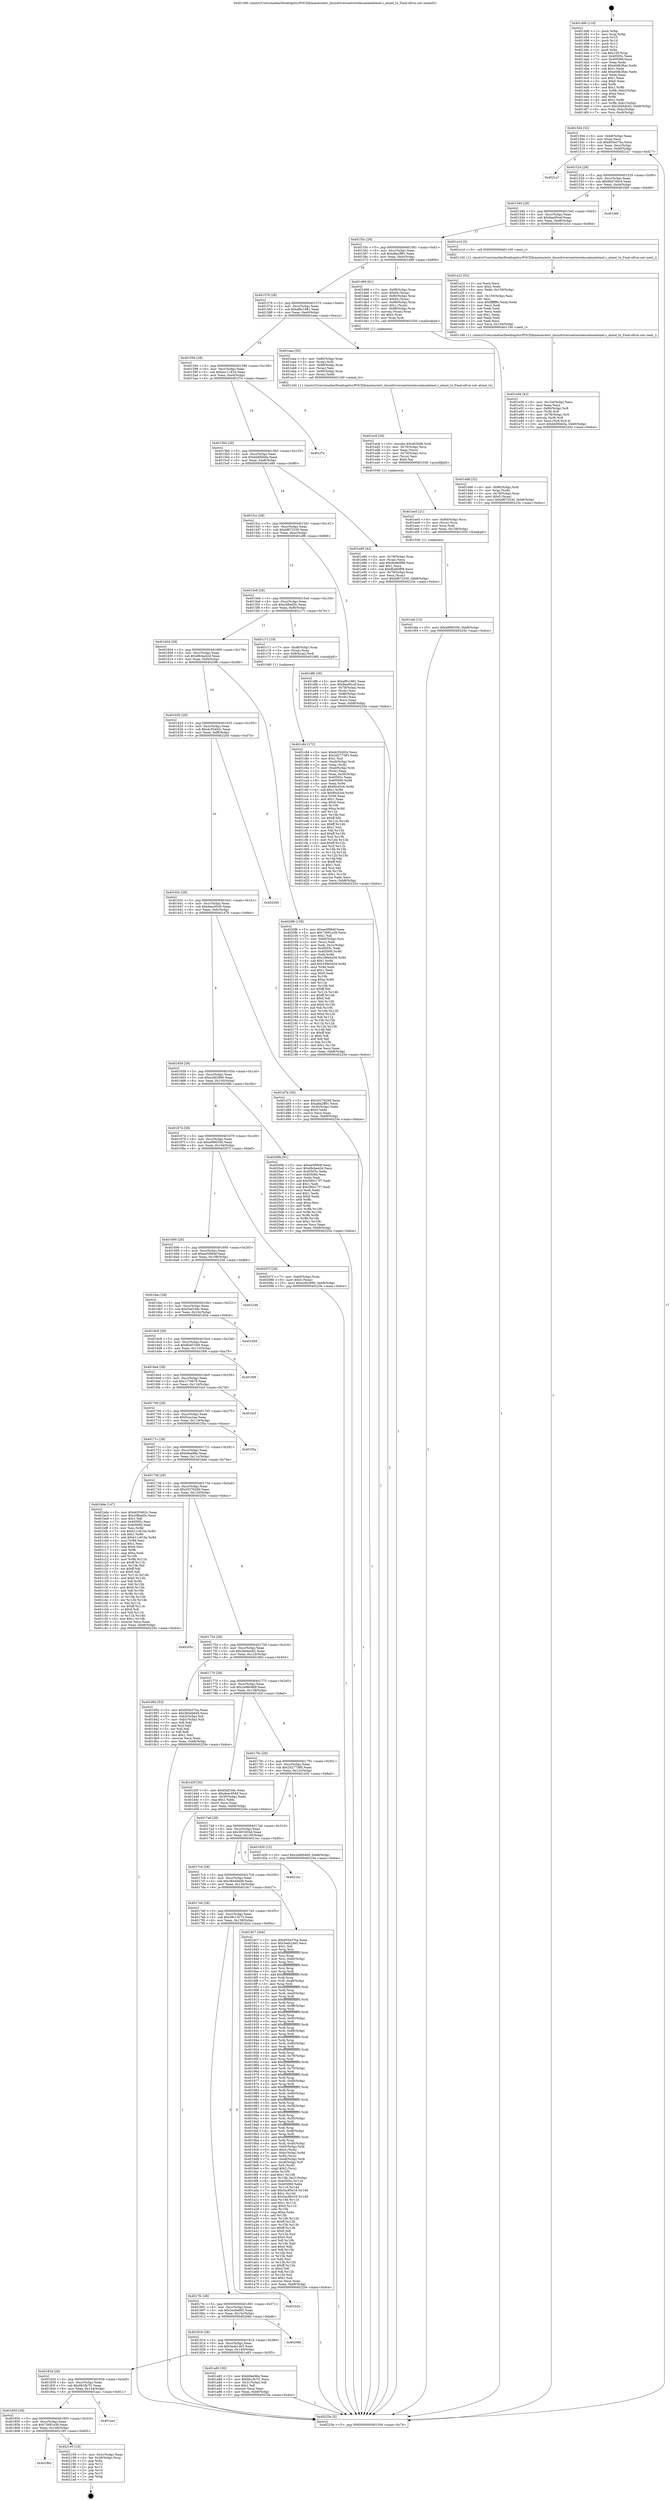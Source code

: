 digraph "0x401490" {
  label = "0x401490 (/mnt/c/Users/mathe/Desktop/tcc/POCII/binaries/extr_linuxdriversnetwirelessatmelatmel.c_atmel_tx_Final-ollvm.out::main(0))"
  labelloc = "t"
  node[shape=record]

  Entry [label="",width=0.3,height=0.3,shape=circle,fillcolor=black,style=filled]
  "0x401504" [label="{
     0x401504 [32]\l
     | [instrs]\l
     &nbsp;&nbsp;0x401504 \<+6\>: mov -0xb8(%rbp),%eax\l
     &nbsp;&nbsp;0x40150a \<+2\>: mov %eax,%ecx\l
     &nbsp;&nbsp;0x40150c \<+6\>: sub $0x855e37ba,%ecx\l
     &nbsp;&nbsp;0x401512 \<+6\>: mov %eax,-0xcc(%rbp)\l
     &nbsp;&nbsp;0x401518 \<+6\>: mov %ecx,-0xd0(%rbp)\l
     &nbsp;&nbsp;0x40151e \<+6\>: je 00000000004021a7 \<main+0xd17\>\l
  }"]
  "0x4021a7" [label="{
     0x4021a7\l
  }", style=dashed]
  "0x401524" [label="{
     0x401524 [28]\l
     | [instrs]\l
     &nbsp;&nbsp;0x401524 \<+5\>: jmp 0000000000401529 \<main+0x99\>\l
     &nbsp;&nbsp;0x401529 \<+6\>: mov -0xcc(%rbp),%eax\l
     &nbsp;&nbsp;0x40152f \<+5\>: sub $0x90d749c4,%eax\l
     &nbsp;&nbsp;0x401534 \<+6\>: mov %eax,-0xd4(%rbp)\l
     &nbsp;&nbsp;0x40153a \<+6\>: je 0000000000401fd9 \<main+0xb49\>\l
  }"]
  Exit [label="",width=0.3,height=0.3,shape=circle,fillcolor=black,style=filled,peripheries=2]
  "0x401fd9" [label="{
     0x401fd9\l
  }", style=dashed]
  "0x401540" [label="{
     0x401540 [28]\l
     | [instrs]\l
     &nbsp;&nbsp;0x401540 \<+5\>: jmp 0000000000401545 \<main+0xb5\>\l
     &nbsp;&nbsp;0x401545 \<+6\>: mov -0xcc(%rbp),%eax\l
     &nbsp;&nbsp;0x40154b \<+5\>: sub $0x9ae95cef,%eax\l
     &nbsp;&nbsp;0x401550 \<+6\>: mov %eax,-0xd8(%rbp)\l
     &nbsp;&nbsp;0x401556 \<+6\>: je 0000000000401e1d \<main+0x98d\>\l
  }"]
  "0x40186c" [label="{
     0x40186c\l
  }", style=dashed]
  "0x401e1d" [label="{
     0x401e1d [5]\l
     | [instrs]\l
     &nbsp;&nbsp;0x401e1d \<+5\>: call 0000000000401160 \<next_i\>\l
     | [calls]\l
     &nbsp;&nbsp;0x401160 \{1\} (/mnt/c/Users/mathe/Desktop/tcc/POCII/binaries/extr_linuxdriversnetwirelessatmelatmel.c_atmel_tx_Final-ollvm.out::next_i)\l
  }"]
  "0x40155c" [label="{
     0x40155c [28]\l
     | [instrs]\l
     &nbsp;&nbsp;0x40155c \<+5\>: jmp 0000000000401561 \<main+0xd1\>\l
     &nbsp;&nbsp;0x401561 \<+6\>: mov -0xcc(%rbp),%eax\l
     &nbsp;&nbsp;0x401567 \<+5\>: sub $0xa8a2ff91,%eax\l
     &nbsp;&nbsp;0x40156c \<+6\>: mov %eax,-0xdc(%rbp)\l
     &nbsp;&nbsp;0x401572 \<+6\>: je 0000000000401d99 \<main+0x909\>\l
  }"]
  "0x402195" [label="{
     0x402195 [18]\l
     | [instrs]\l
     &nbsp;&nbsp;0x402195 \<+3\>: mov -0x2c(%rbp),%eax\l
     &nbsp;&nbsp;0x402198 \<+4\>: lea -0x28(%rbp),%rsp\l
     &nbsp;&nbsp;0x40219c \<+1\>: pop %rbx\l
     &nbsp;&nbsp;0x40219d \<+2\>: pop %r12\l
     &nbsp;&nbsp;0x40219f \<+2\>: pop %r13\l
     &nbsp;&nbsp;0x4021a1 \<+2\>: pop %r14\l
     &nbsp;&nbsp;0x4021a3 \<+2\>: pop %r15\l
     &nbsp;&nbsp;0x4021a5 \<+1\>: pop %rbp\l
     &nbsp;&nbsp;0x4021a6 \<+1\>: ret\l
  }"]
  "0x401d99" [label="{
     0x401d99 [61]\l
     | [instrs]\l
     &nbsp;&nbsp;0x401d99 \<+7\>: mov -0x98(%rbp),%rax\l
     &nbsp;&nbsp;0x401da0 \<+6\>: movl $0x64,(%rax)\l
     &nbsp;&nbsp;0x401da6 \<+7\>: mov -0x90(%rbp),%rax\l
     &nbsp;&nbsp;0x401dad \<+6\>: movl $0x64,(%rax)\l
     &nbsp;&nbsp;0x401db3 \<+7\>: mov -0x88(%rbp),%rax\l
     &nbsp;&nbsp;0x401dba \<+6\>: movl $0x1,(%rax)\l
     &nbsp;&nbsp;0x401dc0 \<+7\>: mov -0x88(%rbp),%rax\l
     &nbsp;&nbsp;0x401dc7 \<+3\>: movslq (%rax),%rax\l
     &nbsp;&nbsp;0x401dca \<+4\>: shl $0x2,%rax\l
     &nbsp;&nbsp;0x401dce \<+3\>: mov %rax,%rdi\l
     &nbsp;&nbsp;0x401dd1 \<+5\>: call 0000000000401050 \<malloc@plt\>\l
     | [calls]\l
     &nbsp;&nbsp;0x401050 \{1\} (unknown)\l
  }"]
  "0x401578" [label="{
     0x401578 [28]\l
     | [instrs]\l
     &nbsp;&nbsp;0x401578 \<+5\>: jmp 000000000040157d \<main+0xed\>\l
     &nbsp;&nbsp;0x40157d \<+6\>: mov -0xcc(%rbp),%eax\l
     &nbsp;&nbsp;0x401583 \<+5\>: sub $0xaf9c1981,%eax\l
     &nbsp;&nbsp;0x401588 \<+6\>: mov %eax,-0xe0(%rbp)\l
     &nbsp;&nbsp;0x40158e \<+6\>: je 0000000000401eaa \<main+0xa1a\>\l
  }"]
  "0x401850" [label="{
     0x401850 [28]\l
     | [instrs]\l
     &nbsp;&nbsp;0x401850 \<+5\>: jmp 0000000000401855 \<main+0x3c5\>\l
     &nbsp;&nbsp;0x401855 \<+6\>: mov -0xcc(%rbp),%eax\l
     &nbsp;&nbsp;0x40185b \<+5\>: sub $0x73691e39,%eax\l
     &nbsp;&nbsp;0x401860 \<+6\>: mov %eax,-0x148(%rbp)\l
     &nbsp;&nbsp;0x401866 \<+6\>: je 0000000000402195 \<main+0xd05\>\l
  }"]
  "0x401eaa" [label="{
     0x401eaa [30]\l
     | [instrs]\l
     &nbsp;&nbsp;0x401eaa \<+4\>: mov -0x80(%rbp),%rax\l
     &nbsp;&nbsp;0x401eae \<+3\>: mov (%rax),%rdi\l
     &nbsp;&nbsp;0x401eb1 \<+7\>: mov -0x98(%rbp),%rax\l
     &nbsp;&nbsp;0x401eb8 \<+2\>: mov (%rax),%esi\l
     &nbsp;&nbsp;0x401eba \<+7\>: mov -0x90(%rbp),%rax\l
     &nbsp;&nbsp;0x401ec1 \<+2\>: mov (%rax),%edx\l
     &nbsp;&nbsp;0x401ec3 \<+5\>: call 0000000000401240 \<atmel_tx\>\l
     | [calls]\l
     &nbsp;&nbsp;0x401240 \{1\} (/mnt/c/Users/mathe/Desktop/tcc/POCII/binaries/extr_linuxdriversnetwirelessatmelatmel.c_atmel_tx_Final-ollvm.out::atmel_tx)\l
  }"]
  "0x401594" [label="{
     0x401594 [28]\l
     | [instrs]\l
     &nbsp;&nbsp;0x401594 \<+5\>: jmp 0000000000401599 \<main+0x109\>\l
     &nbsp;&nbsp;0x401599 \<+6\>: mov -0xcc(%rbp),%eax\l
     &nbsp;&nbsp;0x40159f \<+5\>: sub $0xba111816,%eax\l
     &nbsp;&nbsp;0x4015a4 \<+6\>: mov %eax,-0xe4(%rbp)\l
     &nbsp;&nbsp;0x4015aa \<+6\>: je 0000000000401f7e \<main+0xaee\>\l
  }"]
  "0x401aa1" [label="{
     0x401aa1\l
  }", style=dashed]
  "0x401f7e" [label="{
     0x401f7e\l
  }", style=dashed]
  "0x4015b0" [label="{
     0x4015b0 [28]\l
     | [instrs]\l
     &nbsp;&nbsp;0x4015b0 \<+5\>: jmp 00000000004015b5 \<main+0x125\>\l
     &nbsp;&nbsp;0x4015b5 \<+6\>: mov -0xcc(%rbp),%eax\l
     &nbsp;&nbsp;0x4015bb \<+5\>: sub $0xbb95bb0a,%eax\l
     &nbsp;&nbsp;0x4015c0 \<+6\>: mov %eax,-0xe8(%rbp)\l
     &nbsp;&nbsp;0x4015c6 \<+6\>: je 0000000000401e80 \<main+0x9f0\>\l
  }"]
  "0x401efa" [label="{
     0x401efa [15]\l
     | [instrs]\l
     &nbsp;&nbsp;0x401efa \<+10\>: movl $0xe6f90356,-0xb8(%rbp)\l
     &nbsp;&nbsp;0x401f04 \<+5\>: jmp 000000000040225e \<main+0xdce\>\l
  }"]
  "0x401e80" [label="{
     0x401e80 [42]\l
     | [instrs]\l
     &nbsp;&nbsp;0x401e80 \<+4\>: mov -0x78(%rbp),%rax\l
     &nbsp;&nbsp;0x401e84 \<+2\>: mov (%rax),%ecx\l
     &nbsp;&nbsp;0x401e86 \<+6\>: add $0x9b460f98,%ecx\l
     &nbsp;&nbsp;0x401e8c \<+3\>: add $0x1,%ecx\l
     &nbsp;&nbsp;0x401e8f \<+6\>: sub $0x9b460f98,%ecx\l
     &nbsp;&nbsp;0x401e95 \<+4\>: mov -0x78(%rbp),%rax\l
     &nbsp;&nbsp;0x401e99 \<+2\>: mov %ecx,(%rax)\l
     &nbsp;&nbsp;0x401e9b \<+10\>: movl $0xbf672530,-0xb8(%rbp)\l
     &nbsp;&nbsp;0x401ea5 \<+5\>: jmp 000000000040225e \<main+0xdce\>\l
  }"]
  "0x4015cc" [label="{
     0x4015cc [28]\l
     | [instrs]\l
     &nbsp;&nbsp;0x4015cc \<+5\>: jmp 00000000004015d1 \<main+0x141\>\l
     &nbsp;&nbsp;0x4015d1 \<+6\>: mov -0xcc(%rbp),%eax\l
     &nbsp;&nbsp;0x4015d7 \<+5\>: sub $0xbf672530,%eax\l
     &nbsp;&nbsp;0x4015dc \<+6\>: mov %eax,-0xec(%rbp)\l
     &nbsp;&nbsp;0x4015e2 \<+6\>: je 0000000000401df6 \<main+0x966\>\l
  }"]
  "0x401ee5" [label="{
     0x401ee5 [21]\l
     | [instrs]\l
     &nbsp;&nbsp;0x401ee5 \<+4\>: mov -0x80(%rbp),%rcx\l
     &nbsp;&nbsp;0x401ee9 \<+3\>: mov (%rcx),%rcx\l
     &nbsp;&nbsp;0x401eec \<+3\>: mov %rcx,%rdi\l
     &nbsp;&nbsp;0x401eef \<+6\>: mov %eax,-0x158(%rbp)\l
     &nbsp;&nbsp;0x401ef5 \<+5\>: call 0000000000401030 \<free@plt\>\l
     | [calls]\l
     &nbsp;&nbsp;0x401030 \{1\} (unknown)\l
  }"]
  "0x401df6" [label="{
     0x401df6 [39]\l
     | [instrs]\l
     &nbsp;&nbsp;0x401df6 \<+5\>: mov $0xaf9c1981,%eax\l
     &nbsp;&nbsp;0x401dfb \<+5\>: mov $0x9ae95cef,%ecx\l
     &nbsp;&nbsp;0x401e00 \<+4\>: mov -0x78(%rbp),%rdx\l
     &nbsp;&nbsp;0x401e04 \<+2\>: mov (%rdx),%esi\l
     &nbsp;&nbsp;0x401e06 \<+7\>: mov -0x88(%rbp),%rdx\l
     &nbsp;&nbsp;0x401e0d \<+2\>: cmp (%rdx),%esi\l
     &nbsp;&nbsp;0x401e0f \<+3\>: cmovl %ecx,%eax\l
     &nbsp;&nbsp;0x401e12 \<+6\>: mov %eax,-0xb8(%rbp)\l
     &nbsp;&nbsp;0x401e18 \<+5\>: jmp 000000000040225e \<main+0xdce\>\l
  }"]
  "0x4015e8" [label="{
     0x4015e8 [28]\l
     | [instrs]\l
     &nbsp;&nbsp;0x4015e8 \<+5\>: jmp 00000000004015ed \<main+0x15d\>\l
     &nbsp;&nbsp;0x4015ed \<+6\>: mov -0xcc(%rbp),%eax\l
     &nbsp;&nbsp;0x4015f3 \<+5\>: sub $0xc0fbed5c,%eax\l
     &nbsp;&nbsp;0x4015f8 \<+6\>: mov %eax,-0xf0(%rbp)\l
     &nbsp;&nbsp;0x4015fe \<+6\>: je 0000000000401c71 \<main+0x7e1\>\l
  }"]
  "0x401ec8" [label="{
     0x401ec8 [29]\l
     | [instrs]\l
     &nbsp;&nbsp;0x401ec8 \<+10\>: movabs $0x4030d6,%rdi\l
     &nbsp;&nbsp;0x401ed2 \<+4\>: mov -0x70(%rbp),%rcx\l
     &nbsp;&nbsp;0x401ed6 \<+2\>: mov %eax,(%rcx)\l
     &nbsp;&nbsp;0x401ed8 \<+4\>: mov -0x70(%rbp),%rcx\l
     &nbsp;&nbsp;0x401edc \<+2\>: mov (%rcx),%esi\l
     &nbsp;&nbsp;0x401ede \<+2\>: mov $0x0,%al\l
     &nbsp;&nbsp;0x401ee0 \<+5\>: call 0000000000401040 \<printf@plt\>\l
     | [calls]\l
     &nbsp;&nbsp;0x401040 \{1\} (unknown)\l
  }"]
  "0x401c71" [label="{
     0x401c71 [19]\l
     | [instrs]\l
     &nbsp;&nbsp;0x401c71 \<+7\>: mov -0xa8(%rbp),%rax\l
     &nbsp;&nbsp;0x401c78 \<+3\>: mov (%rax),%rax\l
     &nbsp;&nbsp;0x401c7b \<+4\>: mov 0x8(%rax),%rdi\l
     &nbsp;&nbsp;0x401c7f \<+5\>: call 0000000000401060 \<atoi@plt\>\l
     | [calls]\l
     &nbsp;&nbsp;0x401060 \{1\} (unknown)\l
  }"]
  "0x401604" [label="{
     0x401604 [28]\l
     | [instrs]\l
     &nbsp;&nbsp;0x401604 \<+5\>: jmp 0000000000401609 \<main+0x179\>\l
     &nbsp;&nbsp;0x401609 \<+6\>: mov -0xcc(%rbp),%eax\l
     &nbsp;&nbsp;0x40160f \<+5\>: sub $0xd9cba42d,%eax\l
     &nbsp;&nbsp;0x401614 \<+6\>: mov %eax,-0xf4(%rbp)\l
     &nbsp;&nbsp;0x40161a \<+6\>: je 00000000004020f6 \<main+0xc66\>\l
  }"]
  "0x401e56" [label="{
     0x401e56 [42]\l
     | [instrs]\l
     &nbsp;&nbsp;0x401e56 \<+6\>: mov -0x154(%rbp),%ecx\l
     &nbsp;&nbsp;0x401e5c \<+3\>: imul %eax,%ecx\l
     &nbsp;&nbsp;0x401e5f \<+4\>: mov -0x80(%rbp),%r8\l
     &nbsp;&nbsp;0x401e63 \<+3\>: mov (%r8),%r8\l
     &nbsp;&nbsp;0x401e66 \<+4\>: mov -0x78(%rbp),%r9\l
     &nbsp;&nbsp;0x401e6a \<+3\>: movslq (%r9),%r9\l
     &nbsp;&nbsp;0x401e6d \<+4\>: mov %ecx,(%r8,%r9,4)\l
     &nbsp;&nbsp;0x401e71 \<+10\>: movl $0xbb95bb0a,-0xb8(%rbp)\l
     &nbsp;&nbsp;0x401e7b \<+5\>: jmp 000000000040225e \<main+0xdce\>\l
  }"]
  "0x4020f6" [label="{
     0x4020f6 [159]\l
     | [instrs]\l
     &nbsp;&nbsp;0x4020f6 \<+5\>: mov $0xee5f984f,%eax\l
     &nbsp;&nbsp;0x4020fb \<+5\>: mov $0x73691e39,%ecx\l
     &nbsp;&nbsp;0x402100 \<+2\>: mov $0x1,%dl\l
     &nbsp;&nbsp;0x402102 \<+7\>: mov -0xb0(%rbp),%rsi\l
     &nbsp;&nbsp;0x402109 \<+2\>: mov (%rsi),%edi\l
     &nbsp;&nbsp;0x40210b \<+3\>: mov %edi,-0x2c(%rbp)\l
     &nbsp;&nbsp;0x40210e \<+7\>: mov 0x40505c,%edi\l
     &nbsp;&nbsp;0x402115 \<+8\>: mov 0x405060,%r8d\l
     &nbsp;&nbsp;0x40211d \<+3\>: mov %edi,%r9d\l
     &nbsp;&nbsp;0x402120 \<+7\>: sub $0x199e5e59,%r9d\l
     &nbsp;&nbsp;0x402127 \<+4\>: sub $0x1,%r9d\l
     &nbsp;&nbsp;0x40212b \<+7\>: add $0x199e5e59,%r9d\l
     &nbsp;&nbsp;0x402132 \<+4\>: imul %r9d,%edi\l
     &nbsp;&nbsp;0x402136 \<+3\>: and $0x1,%edi\l
     &nbsp;&nbsp;0x402139 \<+3\>: cmp $0x0,%edi\l
     &nbsp;&nbsp;0x40213c \<+4\>: sete %r10b\l
     &nbsp;&nbsp;0x402140 \<+4\>: cmp $0xa,%r8d\l
     &nbsp;&nbsp;0x402144 \<+4\>: setl %r11b\l
     &nbsp;&nbsp;0x402148 \<+3\>: mov %r10b,%bl\l
     &nbsp;&nbsp;0x40214b \<+3\>: xor $0xff,%bl\l
     &nbsp;&nbsp;0x40214e \<+3\>: mov %r11b,%r14b\l
     &nbsp;&nbsp;0x402151 \<+4\>: xor $0xff,%r14b\l
     &nbsp;&nbsp;0x402155 \<+3\>: xor $0x0,%dl\l
     &nbsp;&nbsp;0x402158 \<+3\>: mov %bl,%r15b\l
     &nbsp;&nbsp;0x40215b \<+4\>: and $0x0,%r15b\l
     &nbsp;&nbsp;0x40215f \<+3\>: and %dl,%r10b\l
     &nbsp;&nbsp;0x402162 \<+3\>: mov %r14b,%r12b\l
     &nbsp;&nbsp;0x402165 \<+4\>: and $0x0,%r12b\l
     &nbsp;&nbsp;0x402169 \<+3\>: and %dl,%r11b\l
     &nbsp;&nbsp;0x40216c \<+3\>: or %r10b,%r15b\l
     &nbsp;&nbsp;0x40216f \<+3\>: or %r11b,%r12b\l
     &nbsp;&nbsp;0x402172 \<+3\>: xor %r12b,%r15b\l
     &nbsp;&nbsp;0x402175 \<+3\>: or %r14b,%bl\l
     &nbsp;&nbsp;0x402178 \<+3\>: xor $0xff,%bl\l
     &nbsp;&nbsp;0x40217b \<+3\>: or $0x0,%dl\l
     &nbsp;&nbsp;0x40217e \<+2\>: and %dl,%bl\l
     &nbsp;&nbsp;0x402180 \<+3\>: or %bl,%r15b\l
     &nbsp;&nbsp;0x402183 \<+4\>: test $0x1,%r15b\l
     &nbsp;&nbsp;0x402187 \<+3\>: cmovne %ecx,%eax\l
     &nbsp;&nbsp;0x40218a \<+6\>: mov %eax,-0xb8(%rbp)\l
     &nbsp;&nbsp;0x402190 \<+5\>: jmp 000000000040225e \<main+0xdce\>\l
  }"]
  "0x401620" [label="{
     0x401620 [28]\l
     | [instrs]\l
     &nbsp;&nbsp;0x401620 \<+5\>: jmp 0000000000401625 \<main+0x195\>\l
     &nbsp;&nbsp;0x401625 \<+6\>: mov -0xcc(%rbp),%eax\l
     &nbsp;&nbsp;0x40162b \<+5\>: sub $0xdc55492c,%eax\l
     &nbsp;&nbsp;0x401630 \<+6\>: mov %eax,-0xf8(%rbp)\l
     &nbsp;&nbsp;0x401636 \<+6\>: je 000000000040220d \<main+0xd7d\>\l
  }"]
  "0x401e22" [label="{
     0x401e22 [52]\l
     | [instrs]\l
     &nbsp;&nbsp;0x401e22 \<+2\>: xor %ecx,%ecx\l
     &nbsp;&nbsp;0x401e24 \<+5\>: mov $0x2,%edx\l
     &nbsp;&nbsp;0x401e29 \<+6\>: mov %edx,-0x150(%rbp)\l
     &nbsp;&nbsp;0x401e2f \<+1\>: cltd\l
     &nbsp;&nbsp;0x401e30 \<+6\>: mov -0x150(%rbp),%esi\l
     &nbsp;&nbsp;0x401e36 \<+2\>: idiv %esi\l
     &nbsp;&nbsp;0x401e38 \<+6\>: imul $0xfffffffe,%edx,%edx\l
     &nbsp;&nbsp;0x401e3e \<+2\>: mov %ecx,%edi\l
     &nbsp;&nbsp;0x401e40 \<+2\>: sub %edx,%edi\l
     &nbsp;&nbsp;0x401e42 \<+2\>: mov %ecx,%edx\l
     &nbsp;&nbsp;0x401e44 \<+3\>: sub $0x1,%edx\l
     &nbsp;&nbsp;0x401e47 \<+2\>: add %edx,%edi\l
     &nbsp;&nbsp;0x401e49 \<+2\>: sub %edi,%ecx\l
     &nbsp;&nbsp;0x401e4b \<+6\>: mov %ecx,-0x154(%rbp)\l
     &nbsp;&nbsp;0x401e51 \<+5\>: call 0000000000401160 \<next_i\>\l
     | [calls]\l
     &nbsp;&nbsp;0x401160 \{1\} (/mnt/c/Users/mathe/Desktop/tcc/POCII/binaries/extr_linuxdriversnetwirelessatmelatmel.c_atmel_tx_Final-ollvm.out::next_i)\l
  }"]
  "0x40220d" [label="{
     0x40220d\l
  }", style=dashed]
  "0x40163c" [label="{
     0x40163c [28]\l
     | [instrs]\l
     &nbsp;&nbsp;0x40163c \<+5\>: jmp 0000000000401641 \<main+0x1b1\>\l
     &nbsp;&nbsp;0x401641 \<+6\>: mov -0xcc(%rbp),%eax\l
     &nbsp;&nbsp;0x401647 \<+5\>: sub $0xdeec0549,%eax\l
     &nbsp;&nbsp;0x40164c \<+6\>: mov %eax,-0xfc(%rbp)\l
     &nbsp;&nbsp;0x401652 \<+6\>: je 0000000000401d7b \<main+0x8eb\>\l
  }"]
  "0x401dd6" [label="{
     0x401dd6 [32]\l
     | [instrs]\l
     &nbsp;&nbsp;0x401dd6 \<+4\>: mov -0x80(%rbp),%rdi\l
     &nbsp;&nbsp;0x401dda \<+3\>: mov %rax,(%rdi)\l
     &nbsp;&nbsp;0x401ddd \<+4\>: mov -0x78(%rbp),%rax\l
     &nbsp;&nbsp;0x401de1 \<+6\>: movl $0x0,(%rax)\l
     &nbsp;&nbsp;0x401de7 \<+10\>: movl $0xbf672530,-0xb8(%rbp)\l
     &nbsp;&nbsp;0x401df1 \<+5\>: jmp 000000000040225e \<main+0xdce\>\l
  }"]
  "0x401d7b" [label="{
     0x401d7b [30]\l
     | [instrs]\l
     &nbsp;&nbsp;0x401d7b \<+5\>: mov $0x2027629d,%eax\l
     &nbsp;&nbsp;0x401d80 \<+5\>: mov $0xa8a2ff91,%ecx\l
     &nbsp;&nbsp;0x401d85 \<+3\>: mov -0x30(%rbp),%edx\l
     &nbsp;&nbsp;0x401d88 \<+3\>: cmp $0x0,%edx\l
     &nbsp;&nbsp;0x401d8b \<+3\>: cmove %ecx,%eax\l
     &nbsp;&nbsp;0x401d8e \<+6\>: mov %eax,-0xb8(%rbp)\l
     &nbsp;&nbsp;0x401d94 \<+5\>: jmp 000000000040225e \<main+0xdce\>\l
  }"]
  "0x401658" [label="{
     0x401658 [28]\l
     | [instrs]\l
     &nbsp;&nbsp;0x401658 \<+5\>: jmp 000000000040165d \<main+0x1cd\>\l
     &nbsp;&nbsp;0x40165d \<+6\>: mov -0xcc(%rbp),%eax\l
     &nbsp;&nbsp;0x401663 \<+5\>: sub $0xe2fd2890,%eax\l
     &nbsp;&nbsp;0x401668 \<+6\>: mov %eax,-0x100(%rbp)\l
     &nbsp;&nbsp;0x40166e \<+6\>: je 000000000040209b \<main+0xc0b\>\l
  }"]
  "0x401c84" [label="{
     0x401c84 [172]\l
     | [instrs]\l
     &nbsp;&nbsp;0x401c84 \<+5\>: mov $0xdc55492c,%ecx\l
     &nbsp;&nbsp;0x401c89 \<+5\>: mov $0x2d277385,%edx\l
     &nbsp;&nbsp;0x401c8e \<+3\>: mov $0x1,%sil\l
     &nbsp;&nbsp;0x401c91 \<+7\>: mov -0xa0(%rbp),%rdi\l
     &nbsp;&nbsp;0x401c98 \<+2\>: mov %eax,(%rdi)\l
     &nbsp;&nbsp;0x401c9a \<+7\>: mov -0xa0(%rbp),%rdi\l
     &nbsp;&nbsp;0x401ca1 \<+2\>: mov (%rdi),%eax\l
     &nbsp;&nbsp;0x401ca3 \<+3\>: mov %eax,-0x30(%rbp)\l
     &nbsp;&nbsp;0x401ca6 \<+7\>: mov 0x40505c,%eax\l
     &nbsp;&nbsp;0x401cad \<+8\>: mov 0x405060,%r8d\l
     &nbsp;&nbsp;0x401cb5 \<+3\>: mov %eax,%r9d\l
     &nbsp;&nbsp;0x401cb8 \<+7\>: add $0xf0cd3cb,%r9d\l
     &nbsp;&nbsp;0x401cbf \<+4\>: sub $0x1,%r9d\l
     &nbsp;&nbsp;0x401cc3 \<+7\>: sub $0xf0cd3cb,%r9d\l
     &nbsp;&nbsp;0x401cca \<+4\>: imul %r9d,%eax\l
     &nbsp;&nbsp;0x401cce \<+3\>: and $0x1,%eax\l
     &nbsp;&nbsp;0x401cd1 \<+3\>: cmp $0x0,%eax\l
     &nbsp;&nbsp;0x401cd4 \<+4\>: sete %r10b\l
     &nbsp;&nbsp;0x401cd8 \<+4\>: cmp $0xa,%r8d\l
     &nbsp;&nbsp;0x401cdc \<+4\>: setl %r11b\l
     &nbsp;&nbsp;0x401ce0 \<+3\>: mov %r10b,%bl\l
     &nbsp;&nbsp;0x401ce3 \<+3\>: xor $0xff,%bl\l
     &nbsp;&nbsp;0x401ce6 \<+3\>: mov %r11b,%r14b\l
     &nbsp;&nbsp;0x401ce9 \<+4\>: xor $0xff,%r14b\l
     &nbsp;&nbsp;0x401ced \<+4\>: xor $0x1,%sil\l
     &nbsp;&nbsp;0x401cf1 \<+3\>: mov %bl,%r15b\l
     &nbsp;&nbsp;0x401cf4 \<+4\>: and $0xff,%r15b\l
     &nbsp;&nbsp;0x401cf8 \<+3\>: and %sil,%r10b\l
     &nbsp;&nbsp;0x401cfb \<+3\>: mov %r14b,%r12b\l
     &nbsp;&nbsp;0x401cfe \<+4\>: and $0xff,%r12b\l
     &nbsp;&nbsp;0x401d02 \<+3\>: and %sil,%r11b\l
     &nbsp;&nbsp;0x401d05 \<+3\>: or %r10b,%r15b\l
     &nbsp;&nbsp;0x401d08 \<+3\>: or %r11b,%r12b\l
     &nbsp;&nbsp;0x401d0b \<+3\>: xor %r12b,%r15b\l
     &nbsp;&nbsp;0x401d0e \<+3\>: or %r14b,%bl\l
     &nbsp;&nbsp;0x401d11 \<+3\>: xor $0xff,%bl\l
     &nbsp;&nbsp;0x401d14 \<+4\>: or $0x1,%sil\l
     &nbsp;&nbsp;0x401d18 \<+3\>: and %sil,%bl\l
     &nbsp;&nbsp;0x401d1b \<+3\>: or %bl,%r15b\l
     &nbsp;&nbsp;0x401d1e \<+4\>: test $0x1,%r15b\l
     &nbsp;&nbsp;0x401d22 \<+3\>: cmovne %edx,%ecx\l
     &nbsp;&nbsp;0x401d25 \<+6\>: mov %ecx,-0xb8(%rbp)\l
     &nbsp;&nbsp;0x401d2b \<+5\>: jmp 000000000040225e \<main+0xdce\>\l
  }"]
  "0x40209b" [label="{
     0x40209b [91]\l
     | [instrs]\l
     &nbsp;&nbsp;0x40209b \<+5\>: mov $0xee5f984f,%eax\l
     &nbsp;&nbsp;0x4020a0 \<+5\>: mov $0xd9cba42d,%ecx\l
     &nbsp;&nbsp;0x4020a5 \<+7\>: mov 0x40505c,%edx\l
     &nbsp;&nbsp;0x4020ac \<+7\>: mov 0x405060,%esi\l
     &nbsp;&nbsp;0x4020b3 \<+2\>: mov %edx,%edi\l
     &nbsp;&nbsp;0x4020b5 \<+6\>: add $0x590c17f7,%edi\l
     &nbsp;&nbsp;0x4020bb \<+3\>: sub $0x1,%edi\l
     &nbsp;&nbsp;0x4020be \<+6\>: sub $0x590c17f7,%edi\l
     &nbsp;&nbsp;0x4020c4 \<+3\>: imul %edi,%edx\l
     &nbsp;&nbsp;0x4020c7 \<+3\>: and $0x1,%edx\l
     &nbsp;&nbsp;0x4020ca \<+3\>: cmp $0x0,%edx\l
     &nbsp;&nbsp;0x4020cd \<+4\>: sete %r8b\l
     &nbsp;&nbsp;0x4020d1 \<+3\>: cmp $0xa,%esi\l
     &nbsp;&nbsp;0x4020d4 \<+4\>: setl %r9b\l
     &nbsp;&nbsp;0x4020d8 \<+3\>: mov %r8b,%r10b\l
     &nbsp;&nbsp;0x4020db \<+3\>: and %r9b,%r10b\l
     &nbsp;&nbsp;0x4020de \<+3\>: xor %r9b,%r8b\l
     &nbsp;&nbsp;0x4020e1 \<+3\>: or %r8b,%r10b\l
     &nbsp;&nbsp;0x4020e4 \<+4\>: test $0x1,%r10b\l
     &nbsp;&nbsp;0x4020e8 \<+3\>: cmovne %ecx,%eax\l
     &nbsp;&nbsp;0x4020eb \<+6\>: mov %eax,-0xb8(%rbp)\l
     &nbsp;&nbsp;0x4020f1 \<+5\>: jmp 000000000040225e \<main+0xdce\>\l
  }"]
  "0x401674" [label="{
     0x401674 [28]\l
     | [instrs]\l
     &nbsp;&nbsp;0x401674 \<+5\>: jmp 0000000000401679 \<main+0x1e9\>\l
     &nbsp;&nbsp;0x401679 \<+6\>: mov -0xcc(%rbp),%eax\l
     &nbsp;&nbsp;0x40167f \<+5\>: sub $0xe6f90356,%eax\l
     &nbsp;&nbsp;0x401684 \<+6\>: mov %eax,-0x104(%rbp)\l
     &nbsp;&nbsp;0x40168a \<+6\>: je 000000000040207f \<main+0xbef\>\l
  }"]
  "0x401834" [label="{
     0x401834 [28]\l
     | [instrs]\l
     &nbsp;&nbsp;0x401834 \<+5\>: jmp 0000000000401839 \<main+0x3a9\>\l
     &nbsp;&nbsp;0x401839 \<+6\>: mov -0xcc(%rbp),%eax\l
     &nbsp;&nbsp;0x40183f \<+5\>: sub $0x6b1fb7f1,%eax\l
     &nbsp;&nbsp;0x401844 \<+6\>: mov %eax,-0x144(%rbp)\l
     &nbsp;&nbsp;0x40184a \<+6\>: je 0000000000401aa1 \<main+0x611\>\l
  }"]
  "0x40207f" [label="{
     0x40207f [28]\l
     | [instrs]\l
     &nbsp;&nbsp;0x40207f \<+7\>: mov -0xb0(%rbp),%rax\l
     &nbsp;&nbsp;0x402086 \<+6\>: movl $0x0,(%rax)\l
     &nbsp;&nbsp;0x40208c \<+10\>: movl $0xe2fd2890,-0xb8(%rbp)\l
     &nbsp;&nbsp;0x402096 \<+5\>: jmp 000000000040225e \<main+0xdce\>\l
  }"]
  "0x401690" [label="{
     0x401690 [28]\l
     | [instrs]\l
     &nbsp;&nbsp;0x401690 \<+5\>: jmp 0000000000401695 \<main+0x205\>\l
     &nbsp;&nbsp;0x401695 \<+6\>: mov -0xcc(%rbp),%eax\l
     &nbsp;&nbsp;0x40169b \<+5\>: sub $0xee5f984f,%eax\l
     &nbsp;&nbsp;0x4016a0 \<+6\>: mov %eax,-0x108(%rbp)\l
     &nbsp;&nbsp;0x4016a6 \<+6\>: je 0000000000402246 \<main+0xdb6\>\l
  }"]
  "0x401a83" [label="{
     0x401a83 [30]\l
     | [instrs]\l
     &nbsp;&nbsp;0x401a83 \<+5\>: mov $0xb9ee96e,%eax\l
     &nbsp;&nbsp;0x401a88 \<+5\>: mov $0x6b1fb7f1,%ecx\l
     &nbsp;&nbsp;0x401a8d \<+3\>: mov -0x31(%rbp),%dl\l
     &nbsp;&nbsp;0x401a90 \<+3\>: test $0x1,%dl\l
     &nbsp;&nbsp;0x401a93 \<+3\>: cmovne %ecx,%eax\l
     &nbsp;&nbsp;0x401a96 \<+6\>: mov %eax,-0xb8(%rbp)\l
     &nbsp;&nbsp;0x401a9c \<+5\>: jmp 000000000040225e \<main+0xdce\>\l
  }"]
  "0x402246" [label="{
     0x402246\l
  }", style=dashed]
  "0x4016ac" [label="{
     0x4016ac [28]\l
     | [instrs]\l
     &nbsp;&nbsp;0x4016ac \<+5\>: jmp 00000000004016b1 \<main+0x221\>\l
     &nbsp;&nbsp;0x4016b1 \<+6\>: mov -0xcc(%rbp),%eax\l
     &nbsp;&nbsp;0x4016b7 \<+5\>: sub $0xf3af10dc,%eax\l
     &nbsp;&nbsp;0x4016bc \<+6\>: mov %eax,-0x10c(%rbp)\l
     &nbsp;&nbsp;0x4016c2 \<+6\>: je 0000000000401d5d \<main+0x8cd\>\l
  }"]
  "0x401818" [label="{
     0x401818 [28]\l
     | [instrs]\l
     &nbsp;&nbsp;0x401818 \<+5\>: jmp 000000000040181d \<main+0x38d\>\l
     &nbsp;&nbsp;0x40181d \<+6\>: mov -0xcc(%rbp),%eax\l
     &nbsp;&nbsp;0x401823 \<+5\>: sub $0x3eeb1de5,%eax\l
     &nbsp;&nbsp;0x401828 \<+6\>: mov %eax,-0x140(%rbp)\l
     &nbsp;&nbsp;0x40182e \<+6\>: je 0000000000401a83 \<main+0x5f3\>\l
  }"]
  "0x401d5d" [label="{
     0x401d5d\l
  }", style=dashed]
  "0x4016c8" [label="{
     0x4016c8 [28]\l
     | [instrs]\l
     &nbsp;&nbsp;0x4016c8 \<+5\>: jmp 00000000004016cd \<main+0x23d\>\l
     &nbsp;&nbsp;0x4016cd \<+6\>: mov -0xcc(%rbp),%eax\l
     &nbsp;&nbsp;0x4016d3 \<+5\>: sub $0xfb497c69,%eax\l
     &nbsp;&nbsp;0x4016d8 \<+6\>: mov %eax,-0x110(%rbp)\l
     &nbsp;&nbsp;0x4016de \<+6\>: je 0000000000401f09 \<main+0xa79\>\l
  }"]
  "0x40206b" [label="{
     0x40206b\l
  }", style=dashed]
  "0x401f09" [label="{
     0x401f09\l
  }", style=dashed]
  "0x4016e4" [label="{
     0x4016e4 [28]\l
     | [instrs]\l
     &nbsp;&nbsp;0x4016e4 \<+5\>: jmp 00000000004016e9 \<main+0x259\>\l
     &nbsp;&nbsp;0x4016e9 \<+6\>: mov -0xcc(%rbp),%eax\l
     &nbsp;&nbsp;0x4016ef \<+5\>: sub $0x1170678,%eax\l
     &nbsp;&nbsp;0x4016f4 \<+6\>: mov %eax,-0x114(%rbp)\l
     &nbsp;&nbsp;0x4016fa \<+6\>: je 0000000000401bcf \<main+0x73f\>\l
  }"]
  "0x4017fc" [label="{
     0x4017fc [28]\l
     | [instrs]\l
     &nbsp;&nbsp;0x4017fc \<+5\>: jmp 0000000000401801 \<main+0x371\>\l
     &nbsp;&nbsp;0x401801 \<+6\>: mov -0xcc(%rbp),%eax\l
     &nbsp;&nbsp;0x401807 \<+5\>: sub $0x3ec6e693,%eax\l
     &nbsp;&nbsp;0x40180c \<+6\>: mov %eax,-0x13c(%rbp)\l
     &nbsp;&nbsp;0x401812 \<+6\>: je 000000000040206b \<main+0xbdb\>\l
  }"]
  "0x401bcf" [label="{
     0x401bcf\l
  }", style=dashed]
  "0x401700" [label="{
     0x401700 [28]\l
     | [instrs]\l
     &nbsp;&nbsp;0x401700 \<+5\>: jmp 0000000000401705 \<main+0x275\>\l
     &nbsp;&nbsp;0x401705 \<+6\>: mov -0xcc(%rbp),%eax\l
     &nbsp;&nbsp;0x40170b \<+5\>: sub $0x5cac2aa,%eax\l
     &nbsp;&nbsp;0x401710 \<+6\>: mov %eax,-0x118(%rbp)\l
     &nbsp;&nbsp;0x401716 \<+6\>: je 0000000000401f5a \<main+0xaca\>\l
  }"]
  "0x401b2a" [label="{
     0x401b2a\l
  }", style=dashed]
  "0x401f5a" [label="{
     0x401f5a\l
  }", style=dashed]
  "0x40171c" [label="{
     0x40171c [28]\l
     | [instrs]\l
     &nbsp;&nbsp;0x40171c \<+5\>: jmp 0000000000401721 \<main+0x291\>\l
     &nbsp;&nbsp;0x401721 \<+6\>: mov -0xcc(%rbp),%eax\l
     &nbsp;&nbsp;0x401727 \<+5\>: sub $0xb9ee96e,%eax\l
     &nbsp;&nbsp;0x40172c \<+6\>: mov %eax,-0x11c(%rbp)\l
     &nbsp;&nbsp;0x401732 \<+6\>: je 0000000000401bde \<main+0x74e\>\l
  }"]
  "0x4017e0" [label="{
     0x4017e0 [28]\l
     | [instrs]\l
     &nbsp;&nbsp;0x4017e0 \<+5\>: jmp 00000000004017e5 \<main+0x355\>\l
     &nbsp;&nbsp;0x4017e5 \<+6\>: mov -0xcc(%rbp),%eax\l
     &nbsp;&nbsp;0x4017eb \<+5\>: sub $0x38c13273,%eax\l
     &nbsp;&nbsp;0x4017f0 \<+6\>: mov %eax,-0x138(%rbp)\l
     &nbsp;&nbsp;0x4017f6 \<+6\>: je 0000000000401b2a \<main+0x69a\>\l
  }"]
  "0x401bde" [label="{
     0x401bde [147]\l
     | [instrs]\l
     &nbsp;&nbsp;0x401bde \<+5\>: mov $0xdc55492c,%eax\l
     &nbsp;&nbsp;0x401be3 \<+5\>: mov $0xc0fbed5c,%ecx\l
     &nbsp;&nbsp;0x401be8 \<+2\>: mov $0x1,%dl\l
     &nbsp;&nbsp;0x401bea \<+7\>: mov 0x40505c,%esi\l
     &nbsp;&nbsp;0x401bf1 \<+7\>: mov 0x405060,%edi\l
     &nbsp;&nbsp;0x401bf8 \<+3\>: mov %esi,%r8d\l
     &nbsp;&nbsp;0x401bfb \<+7\>: sub $0xb11c810e,%r8d\l
     &nbsp;&nbsp;0x401c02 \<+4\>: sub $0x1,%r8d\l
     &nbsp;&nbsp;0x401c06 \<+7\>: add $0xb11c810e,%r8d\l
     &nbsp;&nbsp;0x401c0d \<+4\>: imul %r8d,%esi\l
     &nbsp;&nbsp;0x401c11 \<+3\>: and $0x1,%esi\l
     &nbsp;&nbsp;0x401c14 \<+3\>: cmp $0x0,%esi\l
     &nbsp;&nbsp;0x401c17 \<+4\>: sete %r9b\l
     &nbsp;&nbsp;0x401c1b \<+3\>: cmp $0xa,%edi\l
     &nbsp;&nbsp;0x401c1e \<+4\>: setl %r10b\l
     &nbsp;&nbsp;0x401c22 \<+3\>: mov %r9b,%r11b\l
     &nbsp;&nbsp;0x401c25 \<+4\>: xor $0xff,%r11b\l
     &nbsp;&nbsp;0x401c29 \<+3\>: mov %r10b,%bl\l
     &nbsp;&nbsp;0x401c2c \<+3\>: xor $0xff,%bl\l
     &nbsp;&nbsp;0x401c2f \<+3\>: xor $0x0,%dl\l
     &nbsp;&nbsp;0x401c32 \<+3\>: mov %r11b,%r14b\l
     &nbsp;&nbsp;0x401c35 \<+4\>: and $0x0,%r14b\l
     &nbsp;&nbsp;0x401c39 \<+3\>: and %dl,%r9b\l
     &nbsp;&nbsp;0x401c3c \<+3\>: mov %bl,%r15b\l
     &nbsp;&nbsp;0x401c3f \<+4\>: and $0x0,%r15b\l
     &nbsp;&nbsp;0x401c43 \<+3\>: and %dl,%r10b\l
     &nbsp;&nbsp;0x401c46 \<+3\>: or %r9b,%r14b\l
     &nbsp;&nbsp;0x401c49 \<+3\>: or %r10b,%r15b\l
     &nbsp;&nbsp;0x401c4c \<+3\>: xor %r15b,%r14b\l
     &nbsp;&nbsp;0x401c4f \<+3\>: or %bl,%r11b\l
     &nbsp;&nbsp;0x401c52 \<+4\>: xor $0xff,%r11b\l
     &nbsp;&nbsp;0x401c56 \<+3\>: or $0x0,%dl\l
     &nbsp;&nbsp;0x401c59 \<+3\>: and %dl,%r11b\l
     &nbsp;&nbsp;0x401c5c \<+3\>: or %r11b,%r14b\l
     &nbsp;&nbsp;0x401c5f \<+4\>: test $0x1,%r14b\l
     &nbsp;&nbsp;0x401c63 \<+3\>: cmovne %ecx,%eax\l
     &nbsp;&nbsp;0x401c66 \<+6\>: mov %eax,-0xb8(%rbp)\l
     &nbsp;&nbsp;0x401c6c \<+5\>: jmp 000000000040225e \<main+0xdce\>\l
  }"]
  "0x401738" [label="{
     0x401738 [28]\l
     | [instrs]\l
     &nbsp;&nbsp;0x401738 \<+5\>: jmp 000000000040173d \<main+0x2ad\>\l
     &nbsp;&nbsp;0x40173d \<+6\>: mov -0xcc(%rbp),%eax\l
     &nbsp;&nbsp;0x401743 \<+5\>: sub $0x2027629d,%eax\l
     &nbsp;&nbsp;0x401748 \<+6\>: mov %eax,-0x120(%rbp)\l
     &nbsp;&nbsp;0x40174e \<+6\>: je 000000000040205c \<main+0xbcc\>\l
  }"]
  "0x4018c7" [label="{
     0x4018c7 [444]\l
     | [instrs]\l
     &nbsp;&nbsp;0x4018c7 \<+5\>: mov $0x855e37ba,%eax\l
     &nbsp;&nbsp;0x4018cc \<+5\>: mov $0x3eeb1de5,%ecx\l
     &nbsp;&nbsp;0x4018d1 \<+2\>: mov $0x1,%dl\l
     &nbsp;&nbsp;0x4018d3 \<+3\>: mov %rsp,%rsi\l
     &nbsp;&nbsp;0x4018d6 \<+4\>: add $0xfffffffffffffff0,%rsi\l
     &nbsp;&nbsp;0x4018da \<+3\>: mov %rsi,%rsp\l
     &nbsp;&nbsp;0x4018dd \<+7\>: mov %rsi,-0xb0(%rbp)\l
     &nbsp;&nbsp;0x4018e4 \<+3\>: mov %rsp,%rsi\l
     &nbsp;&nbsp;0x4018e7 \<+4\>: add $0xfffffffffffffff0,%rsi\l
     &nbsp;&nbsp;0x4018eb \<+3\>: mov %rsi,%rsp\l
     &nbsp;&nbsp;0x4018ee \<+3\>: mov %rsp,%rdi\l
     &nbsp;&nbsp;0x4018f1 \<+4\>: add $0xfffffffffffffff0,%rdi\l
     &nbsp;&nbsp;0x4018f5 \<+3\>: mov %rdi,%rsp\l
     &nbsp;&nbsp;0x4018f8 \<+7\>: mov %rdi,-0xa8(%rbp)\l
     &nbsp;&nbsp;0x4018ff \<+3\>: mov %rsp,%rdi\l
     &nbsp;&nbsp;0x401902 \<+4\>: add $0xfffffffffffffff0,%rdi\l
     &nbsp;&nbsp;0x401906 \<+3\>: mov %rdi,%rsp\l
     &nbsp;&nbsp;0x401909 \<+7\>: mov %rdi,-0xa0(%rbp)\l
     &nbsp;&nbsp;0x401910 \<+3\>: mov %rsp,%rdi\l
     &nbsp;&nbsp;0x401913 \<+4\>: add $0xfffffffffffffff0,%rdi\l
     &nbsp;&nbsp;0x401917 \<+3\>: mov %rdi,%rsp\l
     &nbsp;&nbsp;0x40191a \<+7\>: mov %rdi,-0x98(%rbp)\l
     &nbsp;&nbsp;0x401921 \<+3\>: mov %rsp,%rdi\l
     &nbsp;&nbsp;0x401924 \<+4\>: add $0xfffffffffffffff0,%rdi\l
     &nbsp;&nbsp;0x401928 \<+3\>: mov %rdi,%rsp\l
     &nbsp;&nbsp;0x40192b \<+7\>: mov %rdi,-0x90(%rbp)\l
     &nbsp;&nbsp;0x401932 \<+3\>: mov %rsp,%rdi\l
     &nbsp;&nbsp;0x401935 \<+4\>: add $0xfffffffffffffff0,%rdi\l
     &nbsp;&nbsp;0x401939 \<+3\>: mov %rdi,%rsp\l
     &nbsp;&nbsp;0x40193c \<+7\>: mov %rdi,-0x88(%rbp)\l
     &nbsp;&nbsp;0x401943 \<+3\>: mov %rsp,%rdi\l
     &nbsp;&nbsp;0x401946 \<+4\>: add $0xfffffffffffffff0,%rdi\l
     &nbsp;&nbsp;0x40194a \<+3\>: mov %rdi,%rsp\l
     &nbsp;&nbsp;0x40194d \<+4\>: mov %rdi,-0x80(%rbp)\l
     &nbsp;&nbsp;0x401951 \<+3\>: mov %rsp,%rdi\l
     &nbsp;&nbsp;0x401954 \<+4\>: add $0xfffffffffffffff0,%rdi\l
     &nbsp;&nbsp;0x401958 \<+3\>: mov %rdi,%rsp\l
     &nbsp;&nbsp;0x40195b \<+4\>: mov %rdi,-0x78(%rbp)\l
     &nbsp;&nbsp;0x40195f \<+3\>: mov %rsp,%rdi\l
     &nbsp;&nbsp;0x401962 \<+4\>: add $0xfffffffffffffff0,%rdi\l
     &nbsp;&nbsp;0x401966 \<+3\>: mov %rdi,%rsp\l
     &nbsp;&nbsp;0x401969 \<+4\>: mov %rdi,-0x70(%rbp)\l
     &nbsp;&nbsp;0x40196d \<+3\>: mov %rsp,%rdi\l
     &nbsp;&nbsp;0x401970 \<+4\>: add $0xfffffffffffffff0,%rdi\l
     &nbsp;&nbsp;0x401974 \<+3\>: mov %rdi,%rsp\l
     &nbsp;&nbsp;0x401977 \<+4\>: mov %rdi,-0x68(%rbp)\l
     &nbsp;&nbsp;0x40197b \<+3\>: mov %rsp,%rdi\l
     &nbsp;&nbsp;0x40197e \<+4\>: add $0xfffffffffffffff0,%rdi\l
     &nbsp;&nbsp;0x401982 \<+3\>: mov %rdi,%rsp\l
     &nbsp;&nbsp;0x401985 \<+4\>: mov %rdi,-0x60(%rbp)\l
     &nbsp;&nbsp;0x401989 \<+3\>: mov %rsp,%rdi\l
     &nbsp;&nbsp;0x40198c \<+4\>: add $0xfffffffffffffff0,%rdi\l
     &nbsp;&nbsp;0x401990 \<+3\>: mov %rdi,%rsp\l
     &nbsp;&nbsp;0x401993 \<+4\>: mov %rdi,-0x58(%rbp)\l
     &nbsp;&nbsp;0x401997 \<+3\>: mov %rsp,%rdi\l
     &nbsp;&nbsp;0x40199a \<+4\>: add $0xfffffffffffffff0,%rdi\l
     &nbsp;&nbsp;0x40199e \<+3\>: mov %rdi,%rsp\l
     &nbsp;&nbsp;0x4019a1 \<+4\>: mov %rdi,-0x50(%rbp)\l
     &nbsp;&nbsp;0x4019a5 \<+3\>: mov %rsp,%rdi\l
     &nbsp;&nbsp;0x4019a8 \<+4\>: add $0xfffffffffffffff0,%rdi\l
     &nbsp;&nbsp;0x4019ac \<+3\>: mov %rdi,%rsp\l
     &nbsp;&nbsp;0x4019af \<+4\>: mov %rdi,-0x48(%rbp)\l
     &nbsp;&nbsp;0x4019b3 \<+3\>: mov %rsp,%rdi\l
     &nbsp;&nbsp;0x4019b6 \<+4\>: add $0xfffffffffffffff0,%rdi\l
     &nbsp;&nbsp;0x4019ba \<+3\>: mov %rdi,%rsp\l
     &nbsp;&nbsp;0x4019bd \<+4\>: mov %rdi,-0x40(%rbp)\l
     &nbsp;&nbsp;0x4019c1 \<+7\>: mov -0xb0(%rbp),%rdi\l
     &nbsp;&nbsp;0x4019c8 \<+6\>: movl $0x0,(%rdi)\l
     &nbsp;&nbsp;0x4019ce \<+7\>: mov -0xbc(%rbp),%r8d\l
     &nbsp;&nbsp;0x4019d5 \<+3\>: mov %r8d,(%rsi)\l
     &nbsp;&nbsp;0x4019d8 \<+7\>: mov -0xa8(%rbp),%rdi\l
     &nbsp;&nbsp;0x4019df \<+7\>: mov -0xc8(%rbp),%r9\l
     &nbsp;&nbsp;0x4019e6 \<+3\>: mov %r9,(%rdi)\l
     &nbsp;&nbsp;0x4019e9 \<+3\>: cmpl $0x2,(%rsi)\l
     &nbsp;&nbsp;0x4019ec \<+4\>: setne %r10b\l
     &nbsp;&nbsp;0x4019f0 \<+4\>: and $0x1,%r10b\l
     &nbsp;&nbsp;0x4019f4 \<+4\>: mov %r10b,-0x31(%rbp)\l
     &nbsp;&nbsp;0x4019f8 \<+8\>: mov 0x40505c,%r11d\l
     &nbsp;&nbsp;0x401a00 \<+7\>: mov 0x405060,%ebx\l
     &nbsp;&nbsp;0x401a07 \<+3\>: mov %r11d,%r14d\l
     &nbsp;&nbsp;0x401a0a \<+7\>: add $0x5ac85e16,%r14d\l
     &nbsp;&nbsp;0x401a11 \<+4\>: sub $0x1,%r14d\l
     &nbsp;&nbsp;0x401a15 \<+7\>: sub $0x5ac85e16,%r14d\l
     &nbsp;&nbsp;0x401a1c \<+4\>: imul %r14d,%r11d\l
     &nbsp;&nbsp;0x401a20 \<+4\>: and $0x1,%r11d\l
     &nbsp;&nbsp;0x401a24 \<+4\>: cmp $0x0,%r11d\l
     &nbsp;&nbsp;0x401a28 \<+4\>: sete %r10b\l
     &nbsp;&nbsp;0x401a2c \<+3\>: cmp $0xa,%ebx\l
     &nbsp;&nbsp;0x401a2f \<+4\>: setl %r15b\l
     &nbsp;&nbsp;0x401a33 \<+3\>: mov %r10b,%r12b\l
     &nbsp;&nbsp;0x401a36 \<+4\>: xor $0xff,%r12b\l
     &nbsp;&nbsp;0x401a3a \<+3\>: mov %r15b,%r13b\l
     &nbsp;&nbsp;0x401a3d \<+4\>: xor $0xff,%r13b\l
     &nbsp;&nbsp;0x401a41 \<+3\>: xor $0x0,%dl\l
     &nbsp;&nbsp;0x401a44 \<+3\>: mov %r12b,%sil\l
     &nbsp;&nbsp;0x401a47 \<+4\>: and $0x0,%sil\l
     &nbsp;&nbsp;0x401a4b \<+3\>: and %dl,%r10b\l
     &nbsp;&nbsp;0x401a4e \<+3\>: mov %r13b,%dil\l
     &nbsp;&nbsp;0x401a51 \<+4\>: and $0x0,%dil\l
     &nbsp;&nbsp;0x401a55 \<+3\>: and %dl,%r15b\l
     &nbsp;&nbsp;0x401a58 \<+3\>: or %r10b,%sil\l
     &nbsp;&nbsp;0x401a5b \<+3\>: or %r15b,%dil\l
     &nbsp;&nbsp;0x401a5e \<+3\>: xor %dil,%sil\l
     &nbsp;&nbsp;0x401a61 \<+3\>: or %r13b,%r12b\l
     &nbsp;&nbsp;0x401a64 \<+4\>: xor $0xff,%r12b\l
     &nbsp;&nbsp;0x401a68 \<+3\>: or $0x0,%dl\l
     &nbsp;&nbsp;0x401a6b \<+3\>: and %dl,%r12b\l
     &nbsp;&nbsp;0x401a6e \<+3\>: or %r12b,%sil\l
     &nbsp;&nbsp;0x401a71 \<+4\>: test $0x1,%sil\l
     &nbsp;&nbsp;0x401a75 \<+3\>: cmovne %ecx,%eax\l
     &nbsp;&nbsp;0x401a78 \<+6\>: mov %eax,-0xb8(%rbp)\l
     &nbsp;&nbsp;0x401a7e \<+5\>: jmp 000000000040225e \<main+0xdce\>\l
  }"]
  "0x40205c" [label="{
     0x40205c\l
  }", style=dashed]
  "0x401754" [label="{
     0x401754 [28]\l
     | [instrs]\l
     &nbsp;&nbsp;0x401754 \<+5\>: jmp 0000000000401759 \<main+0x2c9\>\l
     &nbsp;&nbsp;0x401759 \<+6\>: mov -0xcc(%rbp),%eax\l
     &nbsp;&nbsp;0x40175f \<+5\>: sub $0x26d4dc62,%eax\l
     &nbsp;&nbsp;0x401764 \<+6\>: mov %eax,-0x124(%rbp)\l
     &nbsp;&nbsp;0x40176a \<+6\>: je 0000000000401892 \<main+0x402\>\l
  }"]
  "0x4017c4" [label="{
     0x4017c4 [28]\l
     | [instrs]\l
     &nbsp;&nbsp;0x4017c4 \<+5\>: jmp 00000000004017c9 \<main+0x339\>\l
     &nbsp;&nbsp;0x4017c9 \<+6\>: mov -0xcc(%rbp),%eax\l
     &nbsp;&nbsp;0x4017cf \<+5\>: sub $0x38449d49,%eax\l
     &nbsp;&nbsp;0x4017d4 \<+6\>: mov %eax,-0x134(%rbp)\l
     &nbsp;&nbsp;0x4017da \<+6\>: je 00000000004018c7 \<main+0x437\>\l
  }"]
  "0x401892" [label="{
     0x401892 [53]\l
     | [instrs]\l
     &nbsp;&nbsp;0x401892 \<+5\>: mov $0x855e37ba,%eax\l
     &nbsp;&nbsp;0x401897 \<+5\>: mov $0x38449d49,%ecx\l
     &nbsp;&nbsp;0x40189c \<+6\>: mov -0xb2(%rbp),%dl\l
     &nbsp;&nbsp;0x4018a2 \<+7\>: mov -0xb1(%rbp),%sil\l
     &nbsp;&nbsp;0x4018a9 \<+3\>: mov %dl,%dil\l
     &nbsp;&nbsp;0x4018ac \<+3\>: and %sil,%dil\l
     &nbsp;&nbsp;0x4018af \<+3\>: xor %sil,%dl\l
     &nbsp;&nbsp;0x4018b2 \<+3\>: or %dl,%dil\l
     &nbsp;&nbsp;0x4018b5 \<+4\>: test $0x1,%dil\l
     &nbsp;&nbsp;0x4018b9 \<+3\>: cmovne %ecx,%eax\l
     &nbsp;&nbsp;0x4018bc \<+6\>: mov %eax,-0xb8(%rbp)\l
     &nbsp;&nbsp;0x4018c2 \<+5\>: jmp 000000000040225e \<main+0xdce\>\l
  }"]
  "0x401770" [label="{
     0x401770 [28]\l
     | [instrs]\l
     &nbsp;&nbsp;0x401770 \<+5\>: jmp 0000000000401775 \<main+0x2e5\>\l
     &nbsp;&nbsp;0x401775 \<+6\>: mov -0xcc(%rbp),%eax\l
     &nbsp;&nbsp;0x40177b \<+5\>: sub $0x2a960469,%eax\l
     &nbsp;&nbsp;0x401780 \<+6\>: mov %eax,-0x128(%rbp)\l
     &nbsp;&nbsp;0x401786 \<+6\>: je 0000000000401d3f \<main+0x8af\>\l
  }"]
  "0x40225e" [label="{
     0x40225e [5]\l
     | [instrs]\l
     &nbsp;&nbsp;0x40225e \<+5\>: jmp 0000000000401504 \<main+0x74\>\l
  }"]
  "0x401490" [label="{
     0x401490 [116]\l
     | [instrs]\l
     &nbsp;&nbsp;0x401490 \<+1\>: push %rbp\l
     &nbsp;&nbsp;0x401491 \<+3\>: mov %rsp,%rbp\l
     &nbsp;&nbsp;0x401494 \<+2\>: push %r15\l
     &nbsp;&nbsp;0x401496 \<+2\>: push %r14\l
     &nbsp;&nbsp;0x401498 \<+2\>: push %r13\l
     &nbsp;&nbsp;0x40149a \<+2\>: push %r12\l
     &nbsp;&nbsp;0x40149c \<+1\>: push %rbx\l
     &nbsp;&nbsp;0x40149d \<+7\>: sub $0x158,%rsp\l
     &nbsp;&nbsp;0x4014a4 \<+7\>: mov 0x40505c,%eax\l
     &nbsp;&nbsp;0x4014ab \<+7\>: mov 0x405060,%ecx\l
     &nbsp;&nbsp;0x4014b2 \<+2\>: mov %eax,%edx\l
     &nbsp;&nbsp;0x4014b4 \<+6\>: sub $0xe0db36ac,%edx\l
     &nbsp;&nbsp;0x4014ba \<+3\>: sub $0x1,%edx\l
     &nbsp;&nbsp;0x4014bd \<+6\>: add $0xe0db36ac,%edx\l
     &nbsp;&nbsp;0x4014c3 \<+3\>: imul %edx,%eax\l
     &nbsp;&nbsp;0x4014c6 \<+3\>: and $0x1,%eax\l
     &nbsp;&nbsp;0x4014c9 \<+3\>: cmp $0x0,%eax\l
     &nbsp;&nbsp;0x4014cc \<+4\>: sete %r8b\l
     &nbsp;&nbsp;0x4014d0 \<+4\>: and $0x1,%r8b\l
     &nbsp;&nbsp;0x4014d4 \<+7\>: mov %r8b,-0xb2(%rbp)\l
     &nbsp;&nbsp;0x4014db \<+3\>: cmp $0xa,%ecx\l
     &nbsp;&nbsp;0x4014de \<+4\>: setl %r8b\l
     &nbsp;&nbsp;0x4014e2 \<+4\>: and $0x1,%r8b\l
     &nbsp;&nbsp;0x4014e6 \<+7\>: mov %r8b,-0xb1(%rbp)\l
     &nbsp;&nbsp;0x4014ed \<+10\>: movl $0x26d4dc62,-0xb8(%rbp)\l
     &nbsp;&nbsp;0x4014f7 \<+6\>: mov %edi,-0xbc(%rbp)\l
     &nbsp;&nbsp;0x4014fd \<+7\>: mov %rsi,-0xc8(%rbp)\l
  }"]
  "0x4021ec" [label="{
     0x4021ec\l
  }", style=dashed]
  "0x401d3f" [label="{
     0x401d3f [30]\l
     | [instrs]\l
     &nbsp;&nbsp;0x401d3f \<+5\>: mov $0xf3af10dc,%eax\l
     &nbsp;&nbsp;0x401d44 \<+5\>: mov $0xdeec0549,%ecx\l
     &nbsp;&nbsp;0x401d49 \<+3\>: mov -0x30(%rbp),%edx\l
     &nbsp;&nbsp;0x401d4c \<+3\>: cmp $0x1,%edx\l
     &nbsp;&nbsp;0x401d4f \<+3\>: cmovl %ecx,%eax\l
     &nbsp;&nbsp;0x401d52 \<+6\>: mov %eax,-0xb8(%rbp)\l
     &nbsp;&nbsp;0x401d58 \<+5\>: jmp 000000000040225e \<main+0xdce\>\l
  }"]
  "0x40178c" [label="{
     0x40178c [28]\l
     | [instrs]\l
     &nbsp;&nbsp;0x40178c \<+5\>: jmp 0000000000401791 \<main+0x301\>\l
     &nbsp;&nbsp;0x401791 \<+6\>: mov -0xcc(%rbp),%eax\l
     &nbsp;&nbsp;0x401797 \<+5\>: sub $0x2d277385,%eax\l
     &nbsp;&nbsp;0x40179c \<+6\>: mov %eax,-0x12c(%rbp)\l
     &nbsp;&nbsp;0x4017a2 \<+6\>: je 0000000000401d30 \<main+0x8a0\>\l
  }"]
  "0x4017a8" [label="{
     0x4017a8 [28]\l
     | [instrs]\l
     &nbsp;&nbsp;0x4017a8 \<+5\>: jmp 00000000004017ad \<main+0x31d\>\l
     &nbsp;&nbsp;0x4017ad \<+6\>: mov -0xcc(%rbp),%eax\l
     &nbsp;&nbsp;0x4017b3 \<+5\>: sub $0x36f1604d,%eax\l
     &nbsp;&nbsp;0x4017b8 \<+6\>: mov %eax,-0x130(%rbp)\l
     &nbsp;&nbsp;0x4017be \<+6\>: je 00000000004021ec \<main+0xd5c\>\l
  }"]
  "0x401d30" [label="{
     0x401d30 [15]\l
     | [instrs]\l
     &nbsp;&nbsp;0x401d30 \<+10\>: movl $0x2a960469,-0xb8(%rbp)\l
     &nbsp;&nbsp;0x401d3a \<+5\>: jmp 000000000040225e \<main+0xdce\>\l
  }"]
  Entry -> "0x401490" [label=" 1"]
  "0x401504" -> "0x4021a7" [label=" 0"]
  "0x401504" -> "0x401524" [label=" 18"]
  "0x402195" -> Exit [label=" 1"]
  "0x401524" -> "0x401fd9" [label=" 0"]
  "0x401524" -> "0x401540" [label=" 18"]
  "0x401850" -> "0x40186c" [label=" 0"]
  "0x401540" -> "0x401e1d" [label=" 1"]
  "0x401540" -> "0x40155c" [label=" 17"]
  "0x401850" -> "0x402195" [label=" 1"]
  "0x40155c" -> "0x401d99" [label=" 1"]
  "0x40155c" -> "0x401578" [label=" 16"]
  "0x401834" -> "0x401850" [label=" 1"]
  "0x401578" -> "0x401eaa" [label=" 1"]
  "0x401578" -> "0x401594" [label=" 15"]
  "0x401834" -> "0x401aa1" [label=" 0"]
  "0x401594" -> "0x401f7e" [label=" 0"]
  "0x401594" -> "0x4015b0" [label=" 15"]
  "0x4020f6" -> "0x40225e" [label=" 1"]
  "0x4015b0" -> "0x401e80" [label=" 1"]
  "0x4015b0" -> "0x4015cc" [label=" 14"]
  "0x40209b" -> "0x40225e" [label=" 1"]
  "0x4015cc" -> "0x401df6" [label=" 2"]
  "0x4015cc" -> "0x4015e8" [label=" 12"]
  "0x40207f" -> "0x40225e" [label=" 1"]
  "0x4015e8" -> "0x401c71" [label=" 1"]
  "0x4015e8" -> "0x401604" [label=" 11"]
  "0x401efa" -> "0x40225e" [label=" 1"]
  "0x401604" -> "0x4020f6" [label=" 1"]
  "0x401604" -> "0x401620" [label=" 10"]
  "0x401ee5" -> "0x401efa" [label=" 1"]
  "0x401620" -> "0x40220d" [label=" 0"]
  "0x401620" -> "0x40163c" [label=" 10"]
  "0x401ec8" -> "0x401ee5" [label=" 1"]
  "0x40163c" -> "0x401d7b" [label=" 1"]
  "0x40163c" -> "0x401658" [label=" 9"]
  "0x401eaa" -> "0x401ec8" [label=" 1"]
  "0x401658" -> "0x40209b" [label=" 1"]
  "0x401658" -> "0x401674" [label=" 8"]
  "0x401e80" -> "0x40225e" [label=" 1"]
  "0x401674" -> "0x40207f" [label=" 1"]
  "0x401674" -> "0x401690" [label=" 7"]
  "0x401e56" -> "0x40225e" [label=" 1"]
  "0x401690" -> "0x402246" [label=" 0"]
  "0x401690" -> "0x4016ac" [label=" 7"]
  "0x401e22" -> "0x401e56" [label=" 1"]
  "0x4016ac" -> "0x401d5d" [label=" 0"]
  "0x4016ac" -> "0x4016c8" [label=" 7"]
  "0x401df6" -> "0x40225e" [label=" 2"]
  "0x4016c8" -> "0x401f09" [label=" 0"]
  "0x4016c8" -> "0x4016e4" [label=" 7"]
  "0x401dd6" -> "0x40225e" [label=" 1"]
  "0x4016e4" -> "0x401bcf" [label=" 0"]
  "0x4016e4" -> "0x401700" [label=" 7"]
  "0x401d7b" -> "0x40225e" [label=" 1"]
  "0x401700" -> "0x401f5a" [label=" 0"]
  "0x401700" -> "0x40171c" [label=" 7"]
  "0x401d3f" -> "0x40225e" [label=" 1"]
  "0x40171c" -> "0x401bde" [label=" 1"]
  "0x40171c" -> "0x401738" [label=" 6"]
  "0x401c71" -> "0x401c84" [label=" 1"]
  "0x401738" -> "0x40205c" [label=" 0"]
  "0x401738" -> "0x401754" [label=" 6"]
  "0x401bde" -> "0x40225e" [label=" 1"]
  "0x401754" -> "0x401892" [label=" 1"]
  "0x401754" -> "0x401770" [label=" 5"]
  "0x401892" -> "0x40225e" [label=" 1"]
  "0x401490" -> "0x401504" [label=" 1"]
  "0x40225e" -> "0x401504" [label=" 17"]
  "0x401818" -> "0x401834" [label=" 1"]
  "0x401770" -> "0x401d3f" [label=" 1"]
  "0x401770" -> "0x40178c" [label=" 4"]
  "0x401818" -> "0x401a83" [label=" 1"]
  "0x40178c" -> "0x401d30" [label=" 1"]
  "0x40178c" -> "0x4017a8" [label=" 3"]
  "0x401e1d" -> "0x401e22" [label=" 1"]
  "0x4017a8" -> "0x4021ec" [label=" 0"]
  "0x4017a8" -> "0x4017c4" [label=" 3"]
  "0x401a83" -> "0x40225e" [label=" 1"]
  "0x4017c4" -> "0x4018c7" [label=" 1"]
  "0x4017c4" -> "0x4017e0" [label=" 2"]
  "0x401c84" -> "0x40225e" [label=" 1"]
  "0x4018c7" -> "0x40225e" [label=" 1"]
  "0x401d30" -> "0x40225e" [label=" 1"]
  "0x4017e0" -> "0x401b2a" [label=" 0"]
  "0x4017e0" -> "0x4017fc" [label=" 2"]
  "0x401d99" -> "0x401dd6" [label=" 1"]
  "0x4017fc" -> "0x40206b" [label=" 0"]
  "0x4017fc" -> "0x401818" [label=" 2"]
}
